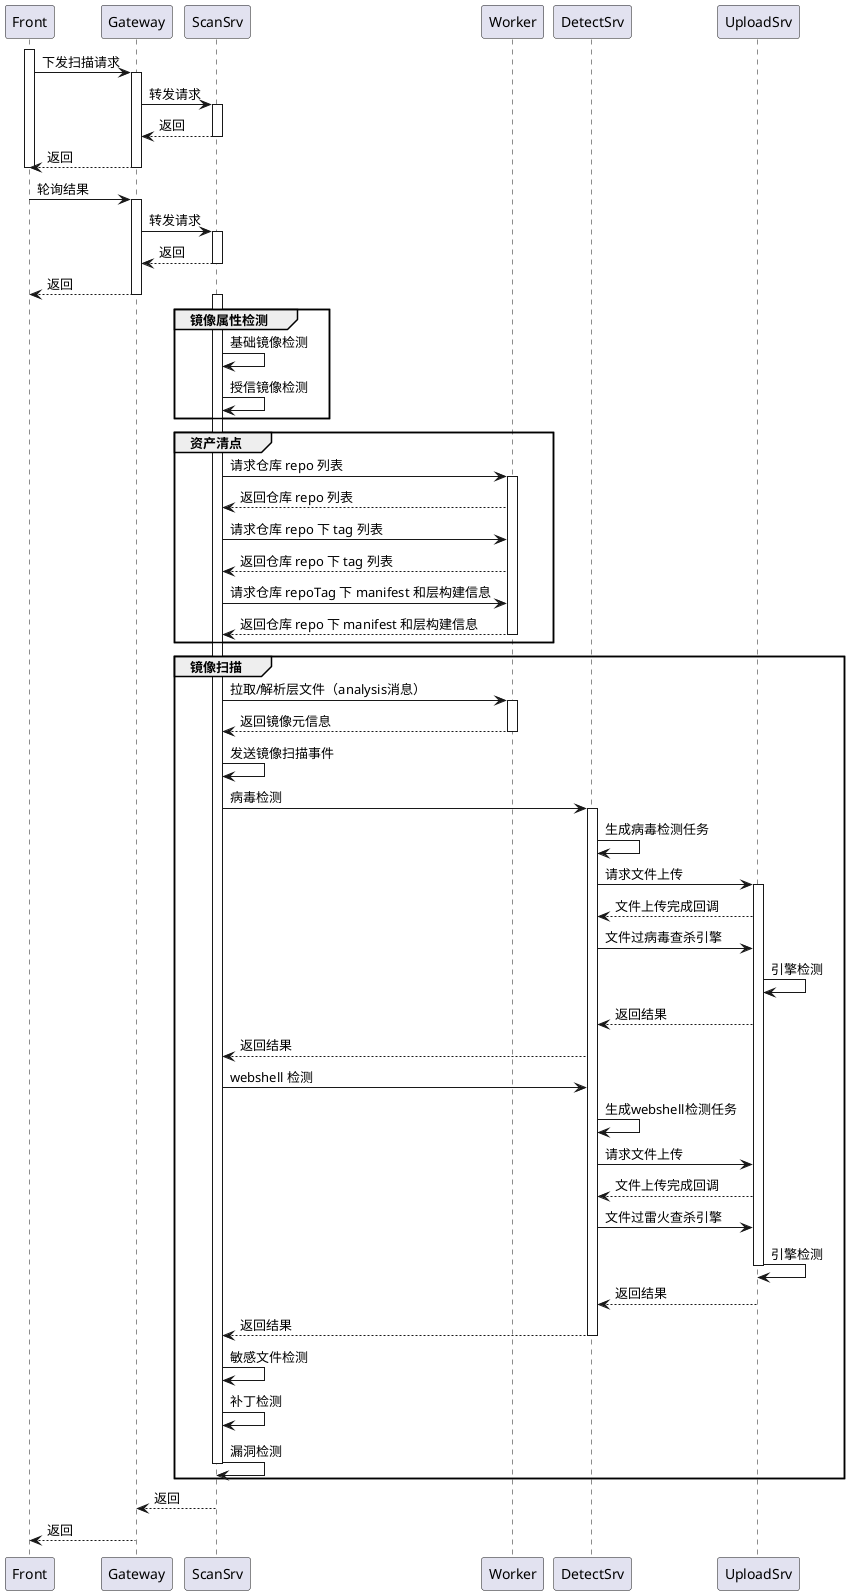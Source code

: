 @startuml

activate Front
Front -> Gateway : 下发扫描请求

activate Gateway
Gateway -> ScanSrv : 转发请求

activate ScanSrv
Gateway <-- ScanSrv : 返回
deactivate ScanSrv

Front <-- Gateway : 返回
deactivate Gateway
deactivate Front

Front -> Gateway : 轮询结果
activate Gateway
Gateway -> ScanSrv : 转发请求

activate ScanSrv
Gateway <-- ScanSrv : 返回
deactivate ScanSrv
Front <-- Gateway : 返回
deactivate Gateway


group 镜像属性检测
activate ScanSrv
ScanSrv -> ScanSrv : 基础镜像检测
ScanSrv -> ScanSrv : 授信镜像检测
end

group 资产清点

ScanSrv -> Worker : 请求仓库 repo 列表
activate Worker
ScanSrv <-- Worker : 返回仓库 repo 列表

ScanSrv -> Worker : 请求仓库 repo 下 tag 列表
ScanSrv <-- Worker : 返回仓库 repo 下 tag 列表

ScanSrv -> Worker : 请求仓库 repoTag 下 manifest 和层构建信息
ScanSrv <-- Worker : 返回仓库 repo 下 manifest 和层构建信息

deactivate Worker
end

group 镜像扫描

ScanSrv -> Worker : 拉取/解析层文件（analysis消息）
activate Worker
ScanSrv <-- Worker : 返回镜像元信息
deactivate Worker

ScanSrv -> ScanSrv : 发送镜像扫描事件

ScanSrv -> DetectSrv : 病毒检测
activate DetectSrv

DetectSrv -> DetectSrv : 生成病毒检测任务

DetectSrv -> UploadSrv : 请求文件上传
activate UploadSrv

DetectSrv <-- UploadSrv : 文件上传完成回调

DetectSrv -> UploadSrv : 文件过病毒查杀引擎

UploadSrv -> UploadSrv : 引擎检测

DetectSrv <-- UploadSrv : 返回结果

ScanSrv <-- DetectSrv : 返回结果

ScanSrv -> DetectSrv : webshell 检测

DetectSrv -> DetectSrv : 生成webshell检测任务

DetectSrv -> UploadSrv : 请求文件上传

DetectSrv <-- UploadSrv : 文件上传完成回调

DetectSrv -> UploadSrv : 文件过雷火查杀引擎

UploadSrv -> UploadSrv : 引擎检测
deactivate UploadSrv

DetectSrv <-- UploadSrv : 返回结果

ScanSrv <-- DetectSrv : 返回结果
deactivate DetectSrv

ScanSrv -> ScanSrv : 敏感文件检测

ScanSrv -> ScanSrv : 补丁检测

ScanSrv -> ScanSrv : 漏洞检测

deactivate ScanSrv
end

Gateway <-- ScanSrv : 返回

Front <-- Gateway : 返回


@enduml
